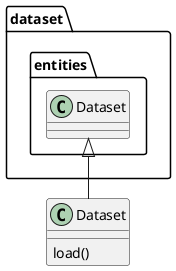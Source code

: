 @startuml
'https://plantuml.com/class-diagram

class Dataset extends dataset.entities.Dataset {
    load()
}

@enduml